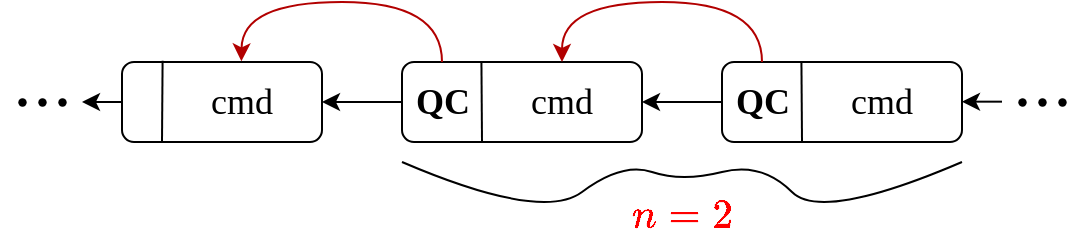 <mxfile version="21.2.7" type="device">
  <diagram name="Page-1" id="kIeO5uGP7LgFwGZEmoK8">
    <mxGraphModel dx="954" dy="591" grid="1" gridSize="10" guides="1" tooltips="1" connect="1" arrows="1" fold="1" page="1" pageScale="1" pageWidth="827" pageHeight="1169" math="1" shadow="0">
      <root>
        <mxCell id="0" />
        <mxCell id="1" parent="0" />
        <mxCell id="IrBCVyRPKa5Xm-K4wgsj-1" value="" style="rounded=1;whiteSpace=wrap;html=1;fontFamily=Computer Modern;fontSource=https%3A%2F%2Ffonts.googleapis.com%2Fcss%3Ffamily%3DComputer%2BModern;" parent="1" vertex="1">
          <mxGeometry x="180" y="80" width="100" height="40" as="geometry" />
        </mxCell>
        <mxCell id="IrBCVyRPKa5Xm-K4wgsj-3" value="" style="endArrow=none;html=1;rounded=0;entryX=0.203;entryY=-0.017;entryDx=0;entryDy=0;entryPerimeter=0;fontFamily=Computer Modern;fontSource=https%3A%2F%2Ffonts.googleapis.com%2Fcss%3Ffamily%3DComputer%2BModern;" parent="1" target="IrBCVyRPKa5Xm-K4wgsj-1" edge="1">
          <mxGeometry width="50" height="50" relative="1" as="geometry">
            <mxPoint x="200" y="120" as="sourcePoint" />
            <mxPoint x="430" y="120" as="targetPoint" />
          </mxGeometry>
        </mxCell>
        <mxCell id="IrBCVyRPKa5Xm-K4wgsj-4" value="" style="endArrow=classic;html=1;rounded=0;exitX=0;exitY=0.5;exitDx=0;exitDy=0;fontFamily=Computer Modern;fontSource=https%3A%2F%2Ffonts.googleapis.com%2Fcss%3Ffamily%3DComputer%2BModern;" parent="1" source="IrBCVyRPKa5Xm-K4wgsj-1" edge="1">
          <mxGeometry width="50" height="50" relative="1" as="geometry">
            <mxPoint x="380" y="170" as="sourcePoint" />
            <mxPoint x="160" y="100" as="targetPoint" />
          </mxGeometry>
        </mxCell>
        <mxCell id="IrBCVyRPKa5Xm-K4wgsj-6" value="&lt;font style=&quot;font-size: 18px;&quot;&gt;cmd&lt;/font&gt;" style="text;html=1;strokeColor=none;fillColor=none;align=center;verticalAlign=middle;whiteSpace=wrap;rounded=0;fontFamily=Computer Modern;fontSource=https%3A%2F%2Ffonts.googleapis.com%2Fcss%3Ffamily%3DComputer%2BModern;" parent="1" vertex="1">
          <mxGeometry x="210" y="85" width="60" height="30" as="geometry" />
        </mxCell>
        <mxCell id="IrBCVyRPKa5Xm-K4wgsj-8" value="" style="rounded=1;whiteSpace=wrap;html=1;fontFamily=Computer Modern;fontSource=https%3A%2F%2Ffonts.googleapis.com%2Fcss%3Ffamily%3DComputer%2BModern;" parent="1" vertex="1">
          <mxGeometry x="320" y="80" width="120" height="40" as="geometry" />
        </mxCell>
        <mxCell id="IrBCVyRPKa5Xm-K4wgsj-9" value="" style="endArrow=none;html=1;rounded=0;entryX=0.331;entryY=0.008;entryDx=0;entryDy=0;entryPerimeter=0;fontFamily=Computer Modern;fontSource=https%3A%2F%2Ffonts.googleapis.com%2Fcss%3Ffamily%3DComputer%2BModern;" parent="1" target="IrBCVyRPKa5Xm-K4wgsj-8" edge="1">
          <mxGeometry width="50" height="50" relative="1" as="geometry">
            <mxPoint x="360" y="120" as="sourcePoint" />
            <mxPoint x="590" y="120" as="targetPoint" />
          </mxGeometry>
        </mxCell>
        <mxCell id="IrBCVyRPKa5Xm-K4wgsj-10" value="" style="endArrow=classic;html=1;rounded=0;exitX=0;exitY=0.5;exitDx=0;exitDy=0;fontFamily=Computer Modern;fontSource=https%3A%2F%2Ffonts.googleapis.com%2Fcss%3Ffamily%3DComputer%2BModern;" parent="1" source="IrBCVyRPKa5Xm-K4wgsj-8" edge="1">
          <mxGeometry width="50" height="50" relative="1" as="geometry">
            <mxPoint x="540" y="170" as="sourcePoint" />
            <mxPoint x="280" y="100" as="targetPoint" />
          </mxGeometry>
        </mxCell>
        <mxCell id="IrBCVyRPKa5Xm-K4wgsj-11" value="&lt;font style=&quot;font-size: 18px;&quot;&gt;QC&lt;/font&gt;" style="text;strokeColor=none;fillColor=none;html=1;fontSize=18;fontStyle=1;verticalAlign=middle;align=center;fontFamily=Computer Modern;fontSource=https%3A%2F%2Ffonts.googleapis.com%2Fcss%3Ffamily%3DComputer%2BModern;" parent="1" vertex="1">
          <mxGeometry x="320" y="80" width="40" height="40" as="geometry" />
        </mxCell>
        <mxCell id="IrBCVyRPKa5Xm-K4wgsj-12" value="&lt;font style=&quot;font-size: 18px;&quot;&gt;cmd&lt;/font&gt;" style="text;html=1;strokeColor=none;fillColor=none;align=center;verticalAlign=middle;whiteSpace=wrap;rounded=0;fontFamily=Computer Modern;fontSource=https%3A%2F%2Ffonts.googleapis.com%2Fcss%3Ffamily%3DComputer%2BModern;" parent="1" vertex="1">
          <mxGeometry x="370" y="85" width="60" height="30" as="geometry" />
        </mxCell>
        <mxCell id="IrBCVyRPKa5Xm-K4wgsj-13" value="" style="rounded=1;whiteSpace=wrap;html=1;fontFamily=Computer Modern;fontSource=https%3A%2F%2Ffonts.googleapis.com%2Fcss%3Ffamily%3DComputer%2BModern;" parent="1" vertex="1">
          <mxGeometry x="480" y="80" width="120" height="40" as="geometry" />
        </mxCell>
        <mxCell id="IrBCVyRPKa5Xm-K4wgsj-14" value="" style="endArrow=none;html=1;rounded=0;entryX=0.331;entryY=0.008;entryDx=0;entryDy=0;entryPerimeter=0;fontFamily=Computer Modern;fontSource=https%3A%2F%2Ffonts.googleapis.com%2Fcss%3Ffamily%3DComputer%2BModern;" parent="1" target="IrBCVyRPKa5Xm-K4wgsj-13" edge="1">
          <mxGeometry width="50" height="50" relative="1" as="geometry">
            <mxPoint x="520" y="120" as="sourcePoint" />
            <mxPoint x="750" y="120" as="targetPoint" />
          </mxGeometry>
        </mxCell>
        <mxCell id="IrBCVyRPKa5Xm-K4wgsj-15" value="" style="endArrow=classic;html=1;rounded=0;exitX=0;exitY=0.5;exitDx=0;exitDy=0;fontFamily=Computer Modern;fontSource=https%3A%2F%2Ffonts.googleapis.com%2Fcss%3Ffamily%3DComputer%2BModern;" parent="1" source="IrBCVyRPKa5Xm-K4wgsj-13" edge="1">
          <mxGeometry width="50" height="50" relative="1" as="geometry">
            <mxPoint x="700" y="170" as="sourcePoint" />
            <mxPoint x="440" y="100" as="targetPoint" />
          </mxGeometry>
        </mxCell>
        <mxCell id="IrBCVyRPKa5Xm-K4wgsj-16" value="&lt;font style=&quot;font-size: 18px;&quot;&gt;QC&lt;/font&gt;" style="text;strokeColor=none;fillColor=none;html=1;fontSize=18;fontStyle=1;verticalAlign=middle;align=center;fontFamily=Computer Modern;fontSource=https%3A%2F%2Ffonts.googleapis.com%2Fcss%3Ffamily%3DComputer%2BModern;" parent="1" vertex="1">
          <mxGeometry x="480" y="80" width="40" height="40" as="geometry" />
        </mxCell>
        <mxCell id="IrBCVyRPKa5Xm-K4wgsj-17" value="&lt;font style=&quot;font-size: 18px;&quot;&gt;cmd&lt;/font&gt;" style="text;html=1;strokeColor=none;fillColor=none;align=center;verticalAlign=middle;whiteSpace=wrap;rounded=0;fontFamily=Computer Modern;fontSource=https%3A%2F%2Ffonts.googleapis.com%2Fcss%3Ffamily%3DComputer%2BModern;" parent="1" vertex="1">
          <mxGeometry x="530" y="85" width="60" height="30" as="geometry" />
        </mxCell>
        <mxCell id="IrBCVyRPKa5Xm-K4wgsj-23" value="" style="endArrow=classic;html=1;exitX=0.5;exitY=0;exitDx=0;exitDy=0;entryX=0.597;entryY=-0.008;entryDx=0;entryDy=0;entryPerimeter=0;strokeColor=#B20000;fillColor=#e51400;curved=1;fontFamily=Computer Modern;fontSource=https%3A%2F%2Ffonts.googleapis.com%2Fcss%3Ffamily%3DComputer%2BModern;" parent="1" source="IrBCVyRPKa5Xm-K4wgsj-11" target="IrBCVyRPKa5Xm-K4wgsj-1" edge="1">
          <mxGeometry width="50" height="50" relative="1" as="geometry">
            <mxPoint x="340" y="70" as="sourcePoint" />
            <mxPoint x="390" y="20" as="targetPoint" />
            <Array as="points">
              <mxPoint x="340" y="50" />
              <mxPoint x="240" y="50" />
            </Array>
          </mxGeometry>
        </mxCell>
        <mxCell id="IrBCVyRPKa5Xm-K4wgsj-24" value="" style="endArrow=classic;html=1;exitX=0.5;exitY=0;exitDx=0;exitDy=0;entryX=0.597;entryY=-0.008;entryDx=0;entryDy=0;entryPerimeter=0;strokeColor=#B20000;fillColor=#e51400;curved=1;fontFamily=Computer Modern;fontSource=https%3A%2F%2Ffonts.googleapis.com%2Fcss%3Ffamily%3DComputer%2BModern;" parent="1" edge="1">
          <mxGeometry width="50" height="50" relative="1" as="geometry">
            <mxPoint x="500" y="80" as="sourcePoint" />
            <mxPoint x="400" y="80" as="targetPoint" />
            <Array as="points">
              <mxPoint x="500" y="50" />
              <mxPoint x="400" y="50" />
            </Array>
          </mxGeometry>
        </mxCell>
        <mxCell id="IrBCVyRPKa5Xm-K4wgsj-25" value="" style="endArrow=classic;html=1;rounded=0;exitX=0;exitY=0.5;exitDx=0;exitDy=0;fontFamily=Computer Modern;fontSource=https%3A%2F%2Ffonts.googleapis.com%2Fcss%3Ffamily%3DComputer%2BModern;" parent="1" edge="1">
          <mxGeometry width="50" height="50" relative="1" as="geometry">
            <mxPoint x="620" y="99.83" as="sourcePoint" />
            <mxPoint x="600" y="99.83" as="targetPoint" />
          </mxGeometry>
        </mxCell>
        <mxCell id="IrBCVyRPKa5Xm-K4wgsj-26" value="" style="shape=waypoint;sketch=0;fillStyle=solid;size=6;pointerEvents=1;points=[];fillColor=none;resizable=0;rotatable=0;perimeter=centerPerimeter;snapToPoint=1;strokeWidth=0.1;fontFamily=Computer Modern;fontSource=https%3A%2F%2Ffonts.googleapis.com%2Fcss%3Ffamily%3DComputer%2BModern;" parent="1" vertex="1">
          <mxGeometry x="140" y="90" width="20" height="20" as="geometry" />
        </mxCell>
        <mxCell id="IrBCVyRPKa5Xm-K4wgsj-30" value="" style="shape=waypoint;sketch=0;fillStyle=solid;size=6;pointerEvents=1;points=[];fillColor=none;resizable=0;rotatable=0;perimeter=centerPerimeter;snapToPoint=1;strokeWidth=0.1;fontFamily=Computer Modern;fontSource=https%3A%2F%2Ffonts.googleapis.com%2Fcss%3Ffamily%3DComputer%2BModern;" parent="1" vertex="1">
          <mxGeometry x="130" y="90" width="20" height="20" as="geometry" />
        </mxCell>
        <mxCell id="IrBCVyRPKa5Xm-K4wgsj-31" value="" style="shape=waypoint;sketch=0;fillStyle=solid;size=6;pointerEvents=1;points=[];fillColor=none;resizable=0;rotatable=0;perimeter=centerPerimeter;snapToPoint=1;strokeWidth=0.1;fontFamily=Computer Modern;fontSource=https%3A%2F%2Ffonts.googleapis.com%2Fcss%3Ffamily%3DComputer%2BModern;" parent="1" vertex="1">
          <mxGeometry x="120" y="90" width="20" height="20" as="geometry" />
        </mxCell>
        <mxCell id="IrBCVyRPKa5Xm-K4wgsj-34" value="" style="shape=waypoint;sketch=0;fillStyle=solid;size=6;pointerEvents=1;points=[];fillColor=none;resizable=0;rotatable=0;perimeter=centerPerimeter;snapToPoint=1;strokeWidth=0.1;fontFamily=Computer Modern;fontSource=https%3A%2F%2Ffonts.googleapis.com%2Fcss%3Ffamily%3DComputer%2BModern;" parent="1" vertex="1">
          <mxGeometry x="630" y="90" width="20" height="20" as="geometry" />
        </mxCell>
        <mxCell id="IrBCVyRPKa5Xm-K4wgsj-35" value="" style="shape=waypoint;sketch=0;fillStyle=solid;size=6;pointerEvents=1;points=[];fillColor=none;resizable=0;rotatable=0;perimeter=centerPerimeter;snapToPoint=1;strokeWidth=0.1;fontFamily=Computer Modern;fontSource=https%3A%2F%2Ffonts.googleapis.com%2Fcss%3Ffamily%3DComputer%2BModern;" parent="1" vertex="1">
          <mxGeometry x="620" y="90" width="20" height="20" as="geometry" />
        </mxCell>
        <mxCell id="IrBCVyRPKa5Xm-K4wgsj-36" value="" style="shape=waypoint;sketch=0;fillStyle=solid;size=6;pointerEvents=1;points=[];fillColor=none;resizable=0;rotatable=0;perimeter=centerPerimeter;snapToPoint=1;strokeWidth=0.1;fontFamily=Computer Modern;fontSource=https%3A%2F%2Ffonts.googleapis.com%2Fcss%3Ffamily%3DComputer%2BModern;" parent="1" vertex="1">
          <mxGeometry x="640" y="90" width="20" height="20" as="geometry" />
        </mxCell>
        <mxCell id="IrBCVyRPKa5Xm-K4wgsj-40" value="" style="endArrow=none;html=1;curved=1;fontFamily=Computer Modern;fontSource=https%3A%2F%2Ffonts.googleapis.com%2Fcss%3Ffamily%3DComputer%2BModern;" parent="1" edge="1">
          <mxGeometry width="50" height="50" relative="1" as="geometry">
            <mxPoint x="320" y="130" as="sourcePoint" />
            <mxPoint x="600" y="130" as="targetPoint" />
            <Array as="points">
              <mxPoint x="390" y="160" />
              <mxPoint x="430" y="130" />
              <mxPoint x="460" y="140" />
              <mxPoint x="500" y="130" />
              <mxPoint x="530" y="160" />
            </Array>
          </mxGeometry>
        </mxCell>
        <mxCell id="IrBCVyRPKa5Xm-K4wgsj-41" value="$$n=2$$" style="text;html=1;strokeColor=none;fillColor=none;align=center;verticalAlign=middle;whiteSpace=wrap;rounded=0;fontColor=#FF0000;fontSize=20;fontFamily=Computer Modern;fontSource=https%3A%2F%2Ffonts.googleapis.com%2Fcss%3Ffamily%3DComputer%2BModern;" parent="1" vertex="1">
          <mxGeometry x="430" y="140" width="60" height="30" as="geometry" />
        </mxCell>
      </root>
    </mxGraphModel>
  </diagram>
</mxfile>
